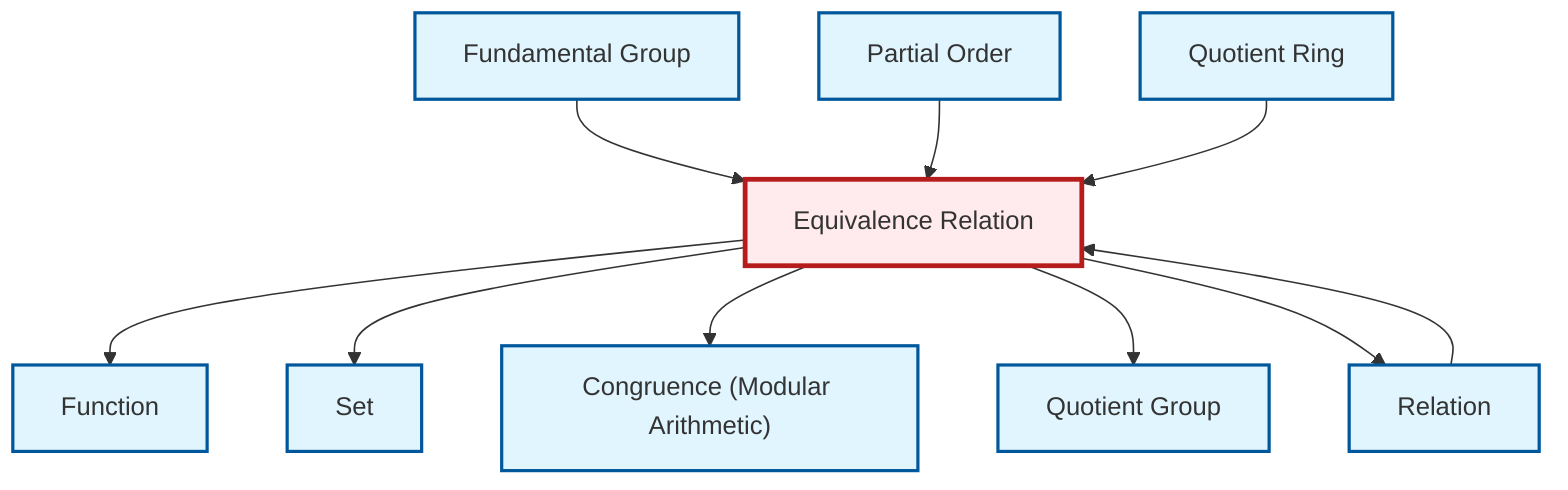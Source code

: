 graph TD
    classDef definition fill:#e1f5fe,stroke:#01579b,stroke-width:2px
    classDef theorem fill:#f3e5f5,stroke:#4a148c,stroke-width:2px
    classDef axiom fill:#fff3e0,stroke:#e65100,stroke-width:2px
    classDef example fill:#e8f5e9,stroke:#1b5e20,stroke-width:2px
    classDef current fill:#ffebee,stroke:#b71c1c,stroke-width:3px
    def-partial-order["Partial Order"]:::definition
    def-quotient-ring["Quotient Ring"]:::definition
    def-quotient-group["Quotient Group"]:::definition
    def-congruence["Congruence (Modular Arithmetic)"]:::definition
    def-equivalence-relation["Equivalence Relation"]:::definition
    def-relation["Relation"]:::definition
    def-fundamental-group["Fundamental Group"]:::definition
    def-function["Function"]:::definition
    def-set["Set"]:::definition
    def-equivalence-relation --> def-function
    def-fundamental-group --> def-equivalence-relation
    def-relation --> def-equivalence-relation
    def-partial-order --> def-equivalence-relation
    def-equivalence-relation --> def-set
    def-equivalence-relation --> def-congruence
    def-quotient-ring --> def-equivalence-relation
    def-equivalence-relation --> def-quotient-group
    def-equivalence-relation --> def-relation
    class def-equivalence-relation current